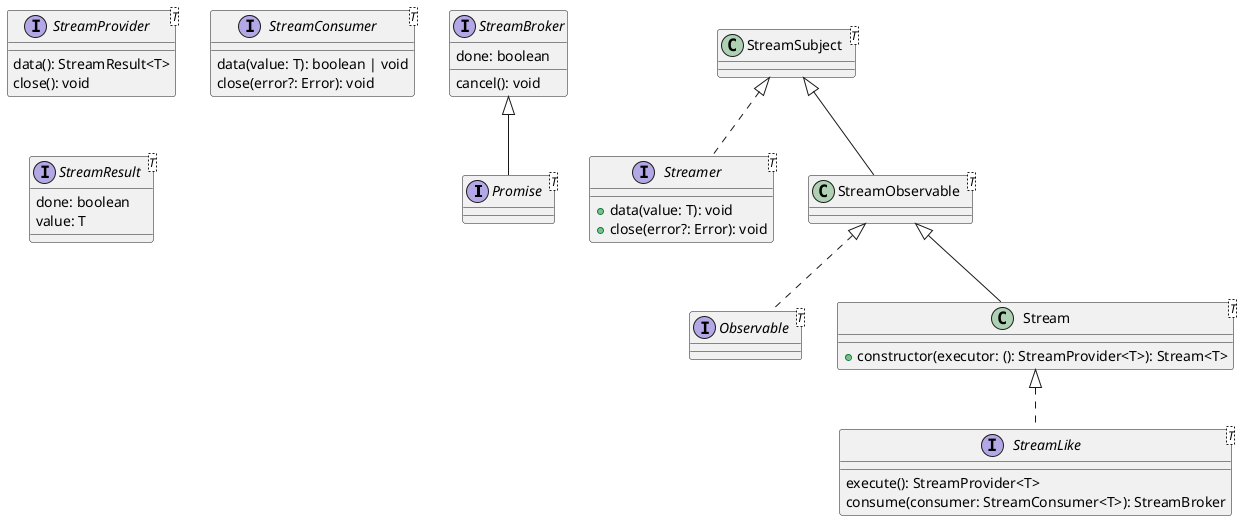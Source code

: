 @startuml Classes

interface Promise<T> {
  
}

interface Observable<T> {
  
}

interface StreamProvider<T> {
  data(): StreamResult<T>
  close(): void
}

interface StreamConsumer<T> {
  data(value: T): boolean | void
  close(error?: Error): void
}

interface Streamer<T> {
  +data(value: T): void
  +close(error?: Error): void
}

interface StreamResult<T> {
  done: boolean
  value: T
}

StreamBroker <|-- Promise
interface StreamBroker {
  done: boolean
  cancel(): void
}

interface StreamLike<T> {
  execute(): StreamProvider<T>
  consume(consumer: StreamConsumer<T>): StreamBroker
}

Stream <|.. StreamLike
class Stream<T> {
  +constructor(executor: (): StreamProvider<T>): Stream<T>
}

StreamObservable <|-- Stream
StreamObservable <|.. Observable
class StreamObservable<T> {

}

StreamSubject <|-- StreamObservable
StreamSubject <|.. Streamer
class StreamSubject<T> {

}



@enduml
